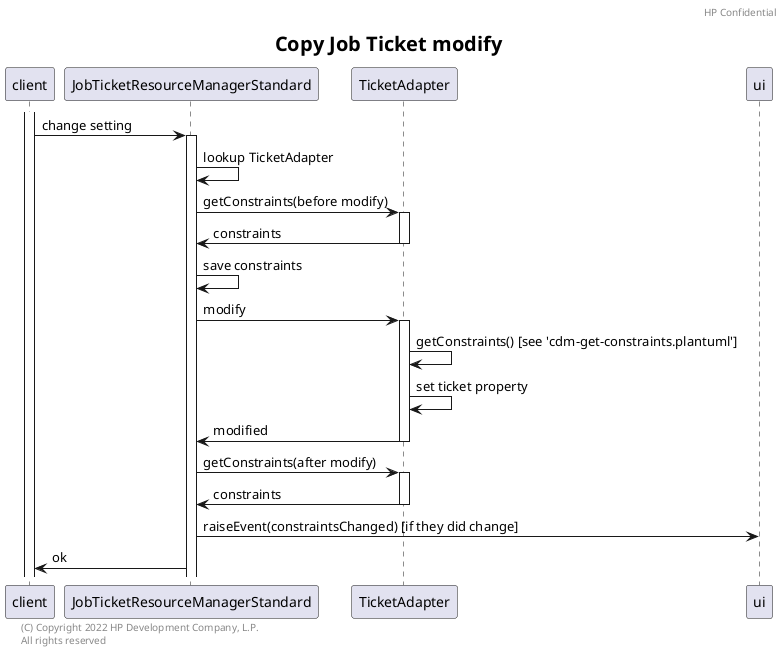 @startuml
title
<size:20><b>Copy Job Ticket modify</b></size>
end title
header HP Confidential
left footer \t(C) Copyright 2022 HP Development Company, L.P.\l\tAll rights reserved

participant client
participant JobTicketResourceManagerStandard as jtrm
participant TicketAdapter as ta

activate client


client -> jtrm: change setting
activate jtrm
jtrm -> jtrm: lookup TicketAdapter

jtrm -> ta: getConstraints(before modify)
activate ta
jtrm <- ta: constraints
deactivate ta
jtrm -> jtrm: save constraints

jtrm -> ta: modify
activate ta
ta -> ta: getConstraints() [see 'cdm-get-constraints.plantuml']
ta -> ta: set ticket property
jtrm <- ta: modified
deactivate ta 

jtrm -> ta: getConstraints(after modify)
activate ta
jtrm <- ta: constraints
deactivate ta 

jtrm -> ui : raiseEvent(constraintsChanged) [if they did change]
client <- jtrm: ok 


@enduml